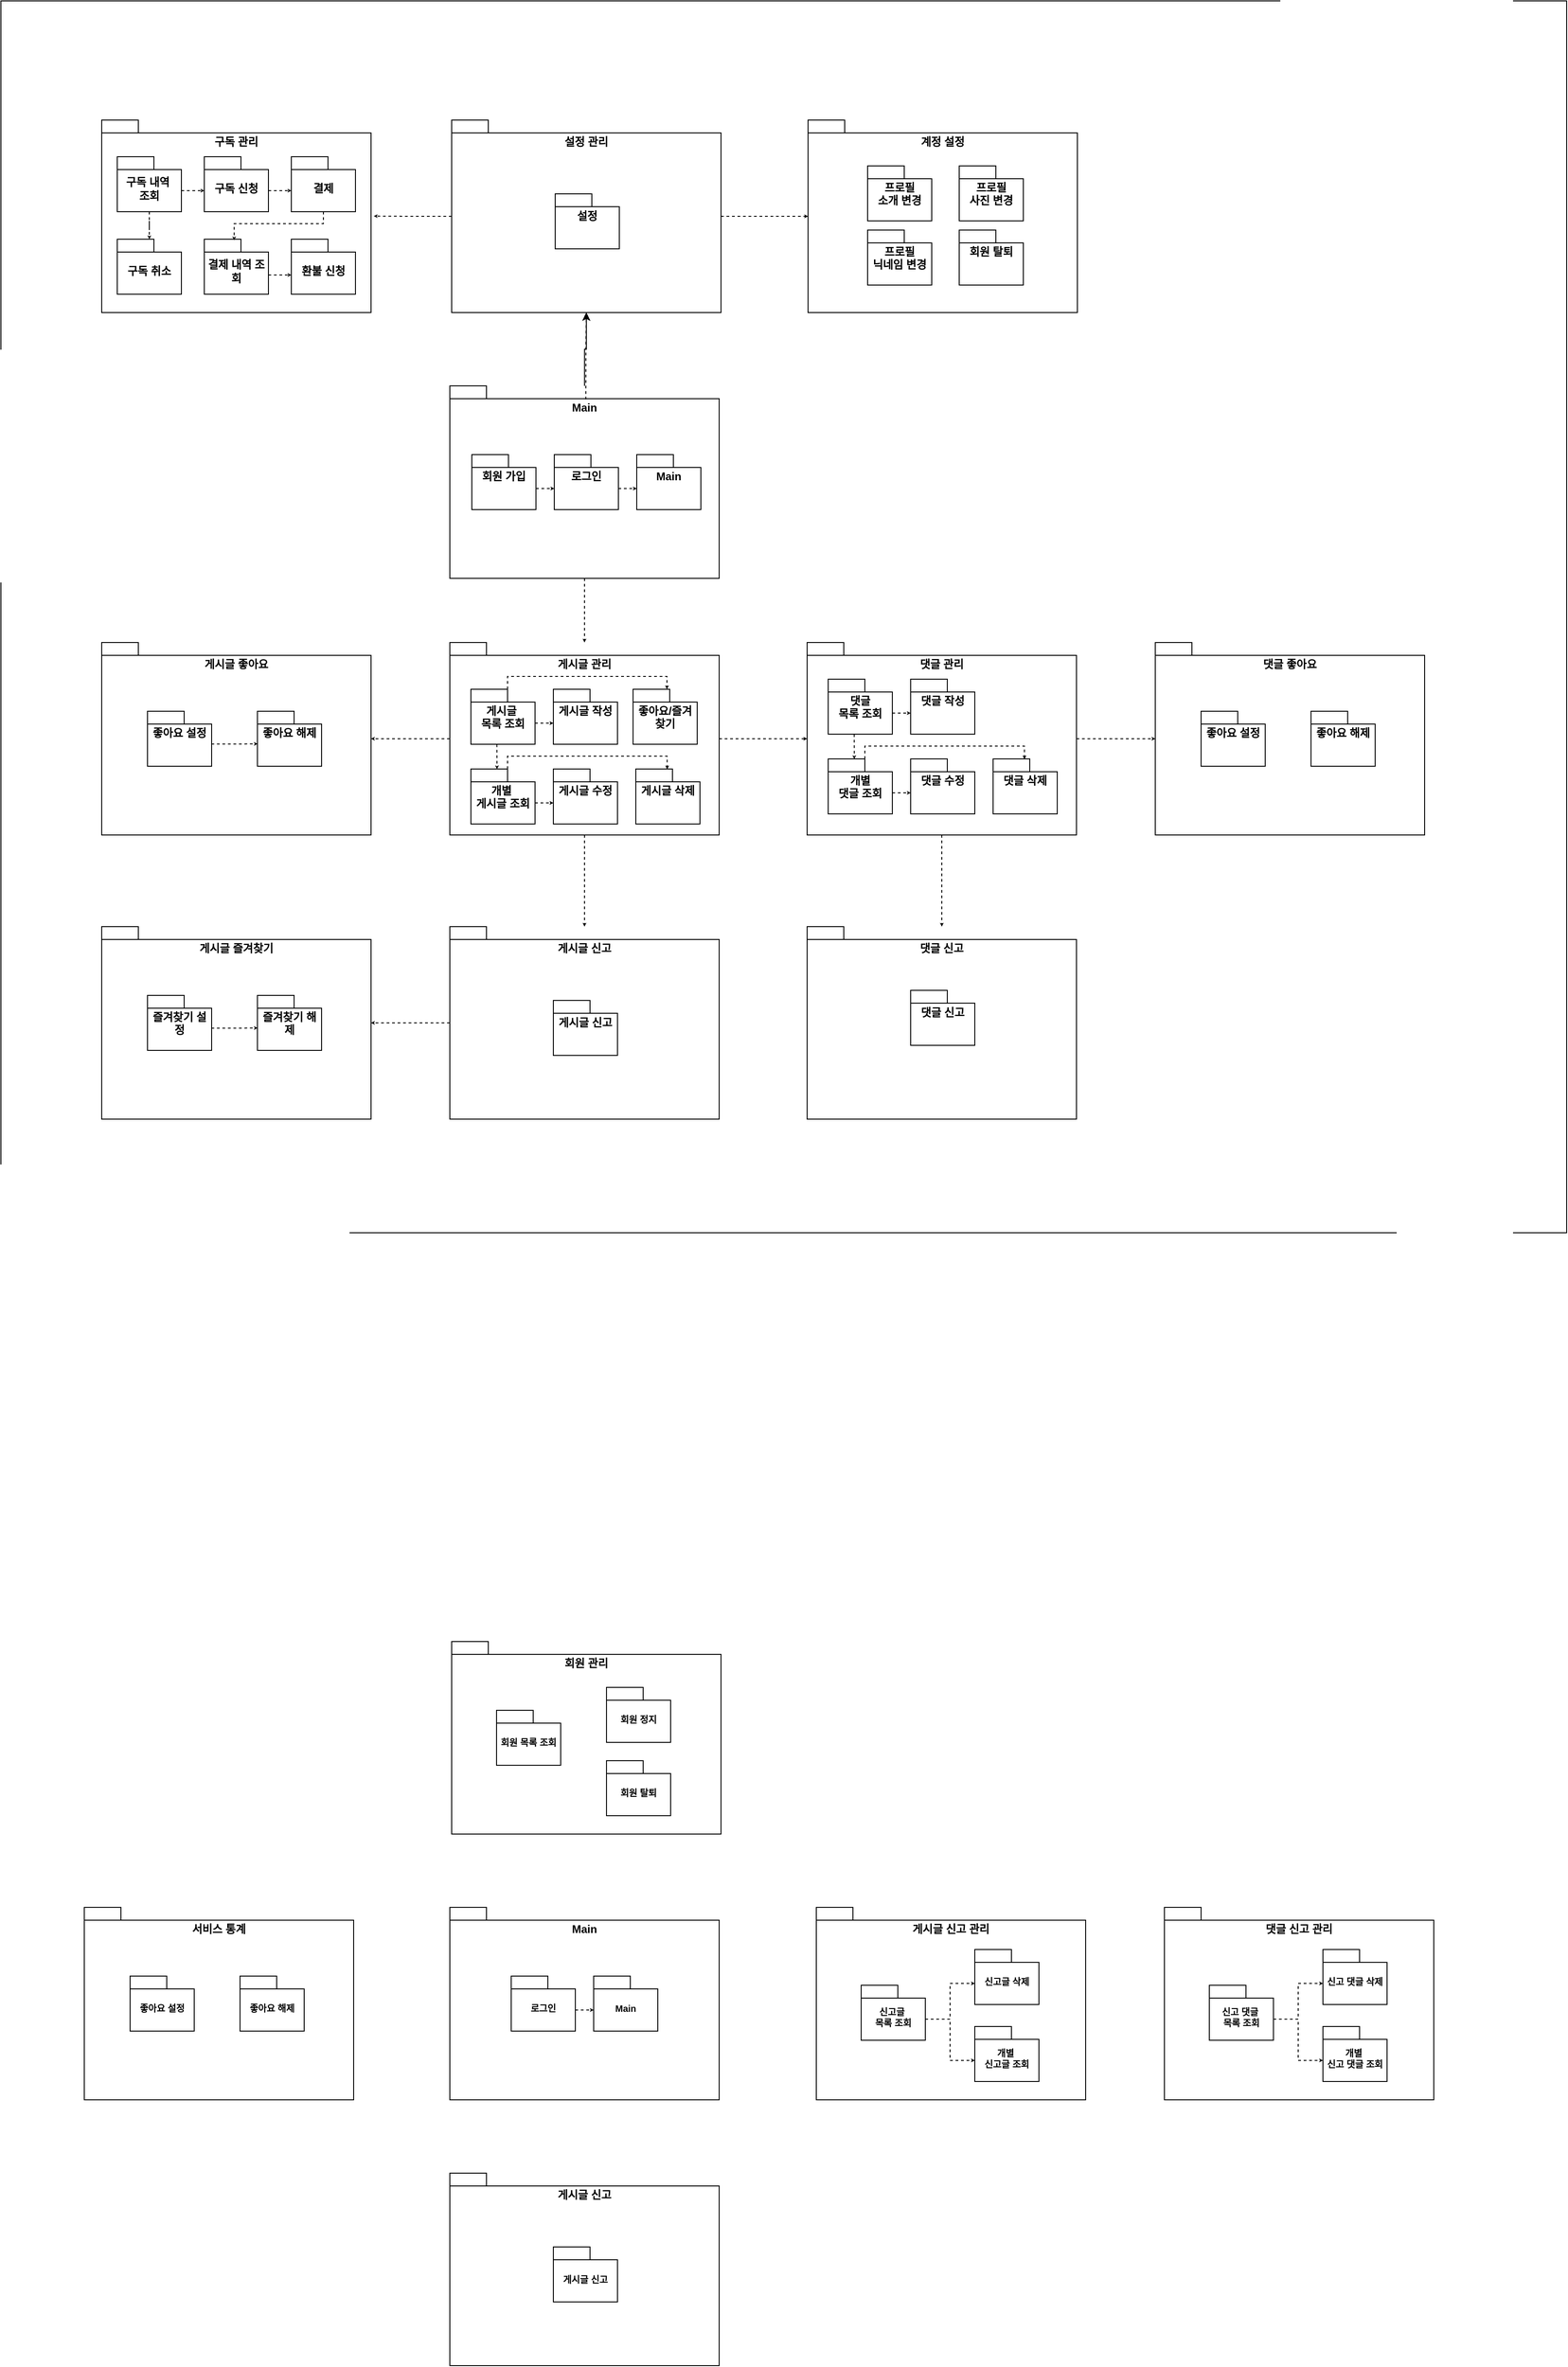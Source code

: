 <mxfile version="28.0.5">
  <diagram name="페이지-1" id="LSf1G-oPDong2yc2xEMc">
    <mxGraphModel dx="3505" dy="2820" grid="1" gridSize="10" guides="1" tooltips="1" connect="1" arrows="1" fold="1" page="1" pageScale="1" pageWidth="827" pageHeight="1169" math="0" shadow="0">
      <root>
        <mxCell id="0" />
        <mxCell id="1" parent="0" />
        <mxCell id="x-kcLSuFVJ4WcSOrK4Yc-52" value="" style="rounded=0;whiteSpace=wrap;html=1;fillColor=light-dark(#FFFFFF,#FFFFFF);" vertex="1" parent="1">
          <mxGeometry x="-400" y="-620" width="1709" height="1344" as="geometry" />
        </mxCell>
        <mxCell id="x-kcLSuFVJ4WcSOrK4Yc-59" style="edgeStyle=orthogonalEdgeStyle;shape=connector;rounded=0;orthogonalLoop=1;jettySize=auto;html=1;dashed=1;strokeColor=light-dark(#000000,#000000);align=center;verticalAlign=top;spacingTop=10;fontFamily=Helvetica;fontSize=12;fontColor=light-dark(#000000,#000000);fontStyle=1;labelBackgroundColor=default;startSize=1;endArrow=classic;endSize=1;fillColor=none;" edge="1" parent="1" source="U2t62KzwQnv9q3FTE6Ki-7" target="U2t62KzwQnv9q3FTE6Ki-53">
          <mxGeometry relative="1" as="geometry" />
        </mxCell>
        <mxCell id="x-kcLSuFVJ4WcSOrK4Yc-60" style="edgeStyle=orthogonalEdgeStyle;shape=connector;rounded=0;orthogonalLoop=1;jettySize=auto;html=1;dashed=1;strokeColor=light-dark(#000000,#000000);align=center;verticalAlign=top;spacingTop=10;fontFamily=Helvetica;fontSize=12;fontColor=light-dark(#000000,#000000);fontStyle=1;labelBackgroundColor=default;startSize=1;endArrow=classic;endSize=1;fillColor=none;" edge="1" parent="1" source="U2t62KzwQnv9q3FTE6Ki-7" target="U2t62KzwQnv9q3FTE6Ki-25">
          <mxGeometry relative="1" as="geometry" />
        </mxCell>
        <mxCell id="x-kcLSuFVJ4WcSOrK4Yc-63" style="edgeStyle=orthogonalEdgeStyle;shape=connector;rounded=0;orthogonalLoop=1;jettySize=auto;html=1;dashed=1;strokeColor=light-dark(#000000,#000000);align=center;verticalAlign=top;spacingTop=10;fontFamily=Helvetica;fontSize=12;fontColor=light-dark(#000000,#000000);fontStyle=1;labelBackgroundColor=default;startSize=1;endArrow=classic;endSize=1;fillColor=none;" edge="1" parent="1" source="U2t62KzwQnv9q3FTE6Ki-7" target="U2t62KzwQnv9q3FTE6Ki-49">
          <mxGeometry relative="1" as="geometry" />
        </mxCell>
        <mxCell id="U2t62KzwQnv9q3FTE6Ki-7" value="게시글 관리" style="shape=folder;fontStyle=1;spacingTop=10;tabWidth=40;tabHeight=14;tabPosition=left;html=1;whiteSpace=wrap;verticalAlign=top;strokeColor=light-dark(#000000,#000000);align=center;fontFamily=Helvetica;fontSize=12;fontColor=light-dark(#000000,#000000);fillColor=none;" parent="1" vertex="1">
          <mxGeometry x="90" y="80" width="294" height="210" as="geometry" />
        </mxCell>
        <mxCell id="U2t62KzwQnv9q3FTE6Ki-10" value="게시글&amp;nbsp;&lt;div&gt;목록 조회&lt;/div&gt;" style="shape=folder;fontStyle=1;spacingTop=10;tabWidth=40;tabHeight=14;tabPosition=left;html=1;whiteSpace=wrap;verticalAlign=top;fontSize=12;strokeColor=light-dark(#000000,#000000);align=center;fontFamily=Helvetica;fontColor=light-dark(#000000,#000000);fillColor=none;" parent="1" vertex="1">
          <mxGeometry x="113" y="131" width="70" height="60" as="geometry" />
        </mxCell>
        <mxCell id="U2t62KzwQnv9q3FTE6Ki-11" value="게시글 작성" style="shape=folder;fontStyle=1;spacingTop=10;tabWidth=40;tabHeight=14;tabPosition=left;html=1;whiteSpace=wrap;verticalAlign=top;fontSize=12;strokeColor=light-dark(#000000,#000000);align=center;fontFamily=Helvetica;fontColor=light-dark(#000000,#000000);fillColor=none;" parent="1" vertex="1">
          <mxGeometry x="203" y="131" width="70" height="60" as="geometry" />
        </mxCell>
        <mxCell id="U2t62KzwQnv9q3FTE6Ki-12" value="게시글 수정" style="shape=folder;fontStyle=1;spacingTop=10;tabWidth=40;tabHeight=14;tabPosition=left;html=1;whiteSpace=wrap;verticalAlign=top;fontSize=12;strokeColor=light-dark(#000000,#000000);align=center;fontFamily=Helvetica;fontColor=light-dark(#000000,#000000);fillColor=none;" parent="1" vertex="1">
          <mxGeometry x="203" y="218" width="70" height="60" as="geometry" />
        </mxCell>
        <mxCell id="U2t62KzwQnv9q3FTE6Ki-13" value="개별&amp;nbsp;&lt;div&gt;게시글&amp;nbsp;&lt;span style=&quot;background-color: transparent; color: light-dark(rgb(0, 0, 0), rgb(255, 255, 255));&quot;&gt;조회&lt;/span&gt;&lt;/div&gt;" style="shape=folder;fontStyle=1;spacingTop=10;tabWidth=40;tabHeight=14;tabPosition=left;html=1;whiteSpace=wrap;verticalAlign=top;fontSize=12;strokeColor=light-dark(#000000,#000000);align=center;fontFamily=Helvetica;fontColor=light-dark(#000000,#000000);fillColor=none;" parent="1" vertex="1">
          <mxGeometry x="113" y="218" width="70" height="60" as="geometry" />
        </mxCell>
        <mxCell id="U2t62KzwQnv9q3FTE6Ki-14" value="게시글 삭제" style="shape=folder;fontStyle=1;spacingTop=10;tabWidth=40;tabHeight=14;tabPosition=left;html=1;whiteSpace=wrap;verticalAlign=top;fontSize=12;strokeColor=light-dark(#000000,#000000);align=center;fontFamily=Helvetica;fontColor=light-dark(#000000,#000000);fillColor=none;" parent="1" vertex="1">
          <mxGeometry x="293" y="218" width="70" height="60" as="geometry" />
        </mxCell>
        <mxCell id="U2t62KzwQnv9q3FTE6Ki-16" style="edgeStyle=orthogonalEdgeStyle;rounded=0;orthogonalLoop=1;jettySize=auto;html=1;exitX=0;exitY=0;exitDx=70;exitDy=37;exitPerimeter=0;entryX=0;entryY=0;entryDx=0;entryDy=37;entryPerimeter=0;dashed=1;startSize=1;endSize=1;strokeColor=light-dark(#000000,#000000);align=center;verticalAlign=top;spacingTop=10;fontFamily=Helvetica;fontSize=12;fontColor=light-dark(#000000,#000000);fontStyle=1;fillColor=none;" parent="1" source="U2t62KzwQnv9q3FTE6Ki-10" target="U2t62KzwQnv9q3FTE6Ki-11" edge="1">
          <mxGeometry relative="1" as="geometry" />
        </mxCell>
        <mxCell id="U2t62KzwQnv9q3FTE6Ki-19" style="edgeStyle=orthogonalEdgeStyle;rounded=0;orthogonalLoop=1;jettySize=auto;html=1;exitX=0.405;exitY=1.003;exitDx=0;exitDy=0;exitPerimeter=0;entryX=0.407;entryY=0.003;entryDx=0;entryDy=0;entryPerimeter=0;dashed=1;startSize=1;endSize=1;strokeColor=light-dark(#000000,#000000);align=center;verticalAlign=top;spacingTop=10;fontFamily=Helvetica;fontSize=12;fontColor=light-dark(#000000,#000000);fontStyle=1;fillColor=none;" parent="1" source="U2t62KzwQnv9q3FTE6Ki-10" target="U2t62KzwQnv9q3FTE6Ki-13" edge="1">
          <mxGeometry relative="1" as="geometry">
            <mxPoint x="141.31" y="191.24" as="sourcePoint" />
            <mxPoint x="141.52" y="217.52" as="targetPoint" />
          </mxGeometry>
        </mxCell>
        <mxCell id="U2t62KzwQnv9q3FTE6Ki-21" style="edgeStyle=orthogonalEdgeStyle;rounded=0;orthogonalLoop=1;jettySize=auto;html=1;exitX=0;exitY=0;exitDx=70;exitDy=37;exitPerimeter=0;entryX=0;entryY=0;entryDx=0;entryDy=37;entryPerimeter=0;dashed=1;strokeColor=light-dark(#000000,#000000);align=center;verticalAlign=top;fontFamily=Helvetica;fontSize=12;fontColor=light-dark(#000000,#000000);labelBackgroundColor=default;startSize=1;endArrow=classic;endSize=1;spacingTop=10;fontStyle=1;fillColor=none;" parent="1" source="U2t62KzwQnv9q3FTE6Ki-13" target="U2t62KzwQnv9q3FTE6Ki-12" edge="1">
          <mxGeometry relative="1" as="geometry" />
        </mxCell>
        <mxCell id="U2t62KzwQnv9q3FTE6Ki-23" style="edgeStyle=orthogonalEdgeStyle;rounded=0;orthogonalLoop=1;jettySize=auto;html=1;exitX=0;exitY=0;exitDx=40;exitDy=0;exitPerimeter=0;entryX=0.489;entryY=0.006;entryDx=0;entryDy=0;entryPerimeter=0;dashed=1;strokeColor=light-dark(#000000,#000000);align=center;verticalAlign=top;fontFamily=Helvetica;fontSize=12;fontColor=light-dark(#000000,#000000);labelBackgroundColor=default;startSize=1;endArrow=classic;endSize=1;spacingTop=10;fontStyle=1;fillColor=none;" parent="1" source="U2t62KzwQnv9q3FTE6Ki-13" target="U2t62KzwQnv9q3FTE6Ki-14" edge="1">
          <mxGeometry relative="1" as="geometry">
            <mxPoint x="310" y="201" as="sourcePoint" />
            <mxPoint x="330" y="201" as="targetPoint" />
            <Array as="points">
              <mxPoint x="153" y="204" />
              <mxPoint x="327" y="204" />
            </Array>
          </mxGeometry>
        </mxCell>
        <mxCell id="x-kcLSuFVJ4WcSOrK4Yc-61" style="edgeStyle=orthogonalEdgeStyle;shape=connector;rounded=0;orthogonalLoop=1;jettySize=auto;html=1;dashed=1;strokeColor=light-dark(#000000,#000000);align=center;verticalAlign=top;spacingTop=10;fontFamily=Helvetica;fontSize=12;fontColor=light-dark(#000000,#000000);fontStyle=1;labelBackgroundColor=default;startSize=1;endArrow=classic;endSize=1;fillColor=none;" edge="1" parent="1" source="U2t62KzwQnv9q3FTE6Ki-25" target="U2t62KzwQnv9q3FTE6Ki-60">
          <mxGeometry relative="1" as="geometry" />
        </mxCell>
        <mxCell id="x-kcLSuFVJ4WcSOrK4Yc-62" style="edgeStyle=orthogonalEdgeStyle;shape=connector;rounded=0;orthogonalLoop=1;jettySize=auto;html=1;dashed=1;strokeColor=light-dark(#000000,#000000);align=center;verticalAlign=top;spacingTop=10;fontFamily=Helvetica;fontSize=12;fontColor=light-dark(#000000,#000000);fontStyle=1;labelBackgroundColor=default;startSize=1;endArrow=classic;endSize=1;fillColor=none;" edge="1" parent="1" source="U2t62KzwQnv9q3FTE6Ki-25" target="U2t62KzwQnv9q3FTE6Ki-51">
          <mxGeometry relative="1" as="geometry" />
        </mxCell>
        <mxCell id="U2t62KzwQnv9q3FTE6Ki-25" value="댓글 관리" style="shape=folder;fontStyle=1;spacingTop=10;tabWidth=40;tabHeight=14;tabPosition=left;html=1;whiteSpace=wrap;verticalAlign=top;strokeColor=light-dark(#000000,#000000);align=center;fontFamily=Helvetica;fontSize=12;fontColor=light-dark(#000000,#000000);fillColor=none;" parent="1" vertex="1">
          <mxGeometry x="480" y="80" width="294" height="210" as="geometry" />
        </mxCell>
        <mxCell id="U2t62KzwQnv9q3FTE6Ki-26" value="댓글&lt;br&gt;&lt;div&gt;목록 조회&lt;/div&gt;" style="shape=folder;fontStyle=1;spacingTop=10;tabWidth=40;tabHeight=14;tabPosition=left;html=1;whiteSpace=wrap;verticalAlign=top;fontSize=12;strokeColor=light-dark(#000000,#000000);align=center;fontFamily=Helvetica;fontColor=light-dark(#000000,#000000);fillColor=none;" parent="1" vertex="1">
          <mxGeometry x="503" y="120" width="70" height="60" as="geometry" />
        </mxCell>
        <mxCell id="U2t62KzwQnv9q3FTE6Ki-27" value="댓글 작성" style="shape=folder;fontStyle=1;spacingTop=10;tabWidth=40;tabHeight=14;tabPosition=left;html=1;whiteSpace=wrap;verticalAlign=top;fontSize=12;strokeColor=light-dark(#000000,#000000);align=center;fontFamily=Helvetica;fontColor=light-dark(#000000,#000000);fillColor=none;" parent="1" vertex="1">
          <mxGeometry x="593" y="120" width="70" height="60" as="geometry" />
        </mxCell>
        <mxCell id="U2t62KzwQnv9q3FTE6Ki-28" value="댓글 수정" style="shape=folder;fontStyle=1;spacingTop=10;tabWidth=40;tabHeight=14;tabPosition=left;html=1;whiteSpace=wrap;verticalAlign=top;fontSize=12;strokeColor=light-dark(#000000,#000000);align=center;fontFamily=Helvetica;fontColor=light-dark(#000000,#000000);fillColor=none;" parent="1" vertex="1">
          <mxGeometry x="593" y="207" width="70" height="60" as="geometry" />
        </mxCell>
        <mxCell id="U2t62KzwQnv9q3FTE6Ki-29" value="개별&lt;br&gt;&lt;div&gt;댓글&amp;nbsp;&lt;span style=&quot;background-color: transparent; color: light-dark(rgb(0, 0, 0), rgb(255, 255, 255));&quot;&gt;조회&lt;/span&gt;&lt;/div&gt;" style="shape=folder;fontStyle=1;spacingTop=10;tabWidth=40;tabHeight=14;tabPosition=left;html=1;whiteSpace=wrap;verticalAlign=top;fontSize=12;strokeColor=light-dark(#000000,#000000);align=center;fontFamily=Helvetica;fontColor=light-dark(#000000,#000000);fillColor=none;" parent="1" vertex="1">
          <mxGeometry x="503" y="207" width="70" height="60" as="geometry" />
        </mxCell>
        <mxCell id="U2t62KzwQnv9q3FTE6Ki-30" value="댓글 삭제" style="shape=folder;fontStyle=1;spacingTop=10;tabWidth=40;tabHeight=14;tabPosition=left;html=1;whiteSpace=wrap;verticalAlign=top;fontSize=12;strokeColor=light-dark(#000000,#000000);align=center;fontFamily=Helvetica;fontColor=light-dark(#000000,#000000);fillColor=none;" parent="1" vertex="1">
          <mxGeometry x="683" y="207" width="70" height="60" as="geometry" />
        </mxCell>
        <mxCell id="U2t62KzwQnv9q3FTE6Ki-31" style="edgeStyle=orthogonalEdgeStyle;rounded=0;orthogonalLoop=1;jettySize=auto;html=1;exitX=0;exitY=0;exitDx=70;exitDy=37;exitPerimeter=0;entryX=0;entryY=0;entryDx=0;entryDy=37;entryPerimeter=0;dashed=1;startSize=1;endSize=1;strokeColor=light-dark(#000000,#000000);align=center;verticalAlign=top;spacingTop=10;fontFamily=Helvetica;fontSize=12;fontColor=light-dark(#000000,#000000);fontStyle=1;fillColor=none;" parent="1" source="U2t62KzwQnv9q3FTE6Ki-26" target="U2t62KzwQnv9q3FTE6Ki-27" edge="1">
          <mxGeometry relative="1" as="geometry" />
        </mxCell>
        <mxCell id="U2t62KzwQnv9q3FTE6Ki-32" style="edgeStyle=orthogonalEdgeStyle;rounded=0;orthogonalLoop=1;jettySize=auto;html=1;exitX=0.405;exitY=1.003;exitDx=0;exitDy=0;exitPerimeter=0;entryX=0.407;entryY=0.003;entryDx=0;entryDy=0;entryPerimeter=0;dashed=1;startSize=1;endSize=1;strokeColor=light-dark(#000000,#000000);align=center;verticalAlign=top;spacingTop=10;fontFamily=Helvetica;fontSize=12;fontColor=light-dark(#000000,#000000);fontStyle=1;fillColor=none;" parent="1" source="U2t62KzwQnv9q3FTE6Ki-26" target="U2t62KzwQnv9q3FTE6Ki-29" edge="1">
          <mxGeometry relative="1" as="geometry">
            <mxPoint x="531.31" y="180.24" as="sourcePoint" />
            <mxPoint x="531.52" y="206.52" as="targetPoint" />
          </mxGeometry>
        </mxCell>
        <mxCell id="U2t62KzwQnv9q3FTE6Ki-33" style="edgeStyle=orthogonalEdgeStyle;rounded=0;orthogonalLoop=1;jettySize=auto;html=1;exitX=0;exitY=0;exitDx=70;exitDy=37;exitPerimeter=0;entryX=0;entryY=0;entryDx=0;entryDy=37;entryPerimeter=0;dashed=1;strokeColor=light-dark(#000000,#000000);align=center;verticalAlign=top;fontFamily=Helvetica;fontSize=12;fontColor=light-dark(#000000,#000000);labelBackgroundColor=default;startSize=1;endArrow=classic;endSize=1;spacingTop=10;fontStyle=1;fillColor=none;" parent="1" source="U2t62KzwQnv9q3FTE6Ki-29" target="U2t62KzwQnv9q3FTE6Ki-28" edge="1">
          <mxGeometry relative="1" as="geometry" />
        </mxCell>
        <mxCell id="U2t62KzwQnv9q3FTE6Ki-34" style="edgeStyle=orthogonalEdgeStyle;rounded=0;orthogonalLoop=1;jettySize=auto;html=1;exitX=0;exitY=0;exitDx=40;exitDy=0;exitPerimeter=0;entryX=0.489;entryY=0.006;entryDx=0;entryDy=0;entryPerimeter=0;dashed=1;strokeColor=light-dark(#000000,#000000);align=center;verticalAlign=top;fontFamily=Helvetica;fontSize=12;fontColor=light-dark(#000000,#000000);labelBackgroundColor=default;startSize=1;endArrow=classic;endSize=1;spacingTop=10;fontStyle=1;fillColor=none;" parent="1" source="U2t62KzwQnv9q3FTE6Ki-29" target="U2t62KzwQnv9q3FTE6Ki-30" edge="1">
          <mxGeometry relative="1" as="geometry">
            <mxPoint x="700" y="190" as="sourcePoint" />
            <mxPoint x="720" y="190" as="targetPoint" />
            <Array as="points">
              <mxPoint x="543" y="193" />
              <mxPoint x="717" y="193" />
            </Array>
          </mxGeometry>
        </mxCell>
        <mxCell id="x-kcLSuFVJ4WcSOrK4Yc-56" style="edgeStyle=orthogonalEdgeStyle;shape=connector;rounded=0;orthogonalLoop=1;jettySize=auto;html=1;dashed=1;strokeColor=light-dark(#000000,#000000);align=center;verticalAlign=top;spacingTop=10;fontFamily=Helvetica;fontSize=12;fontColor=light-dark(#000000,#000000);fontStyle=1;labelBackgroundColor=default;startSize=1;endArrow=classic;endSize=1;fillColor=none;" edge="1" parent="1" source="U2t62KzwQnv9q3FTE6Ki-35" target="U2t62KzwQnv9q3FTE6Ki-7">
          <mxGeometry relative="1" as="geometry" />
        </mxCell>
        <mxCell id="U2t62KzwQnv9q3FTE6Ki-35" value="Main" style="shape=folder;fontStyle=1;spacingTop=10;tabWidth=40;tabHeight=14;tabPosition=left;html=1;whiteSpace=wrap;verticalAlign=top;strokeColor=light-dark(#000000,#000000);align=center;fontFamily=Helvetica;fontSize=12;fontColor=light-dark(#000000,#000000);fillColor=none;" parent="1" vertex="1">
          <mxGeometry x="90" y="-200" width="294" height="210" as="geometry" />
        </mxCell>
        <mxCell id="U2t62KzwQnv9q3FTE6Ki-36" value="로그인" style="shape=folder;fontStyle=1;spacingTop=10;tabWidth=40;tabHeight=14;tabPosition=left;html=1;whiteSpace=wrap;verticalAlign=top;fontSize=12;strokeColor=light-dark(#000000,#000000);align=center;fontFamily=Helvetica;fontColor=light-dark(#000000,#000000);fillColor=none;" parent="1" vertex="1">
          <mxGeometry x="204" y="-125" width="70" height="60" as="geometry" />
        </mxCell>
        <mxCell id="U2t62KzwQnv9q3FTE6Ki-37" value="Main" style="shape=folder;fontStyle=1;spacingTop=10;tabWidth=40;tabHeight=14;tabPosition=left;html=1;whiteSpace=wrap;verticalAlign=top;fontSize=12;strokeColor=light-dark(#000000,#000000);align=center;fontFamily=Helvetica;fontColor=light-dark(#000000,#000000);fillColor=none;" parent="1" vertex="1">
          <mxGeometry x="294" y="-125" width="70" height="60" as="geometry" />
        </mxCell>
        <mxCell id="U2t62KzwQnv9q3FTE6Ki-41" style="edgeStyle=orthogonalEdgeStyle;rounded=0;orthogonalLoop=1;jettySize=auto;html=1;exitX=0;exitY=0;exitDx=70;exitDy=37;exitPerimeter=0;entryX=0;entryY=0;entryDx=0;entryDy=37;entryPerimeter=0;dashed=1;startSize=1;endSize=1;strokeColor=light-dark(#000000,#000000);align=center;verticalAlign=top;spacingTop=10;fontFamily=Helvetica;fontSize=12;fontColor=light-dark(#000000,#000000);fontStyle=1;fillColor=none;" parent="1" source="U2t62KzwQnv9q3FTE6Ki-36" target="U2t62KzwQnv9q3FTE6Ki-37" edge="1">
          <mxGeometry relative="1" as="geometry" />
        </mxCell>
        <mxCell id="U2t62KzwQnv9q3FTE6Ki-45" style="edgeStyle=orthogonalEdgeStyle;rounded=0;orthogonalLoop=1;jettySize=auto;html=1;exitX=0;exitY=0;exitDx=70;exitDy=37;exitPerimeter=0;entryX=0;entryY=0;entryDx=0;entryDy=37;entryPerimeter=0;dashed=1;startSize=1;endSize=1;strokeColor=light-dark(#000000,#000000);align=center;verticalAlign=top;spacingTop=10;fontFamily=Helvetica;fontSize=12;fontColor=light-dark(#000000,#000000);fontStyle=1;fillColor=none;" parent="1" source="U2t62KzwQnv9q3FTE6Ki-46" edge="1">
          <mxGeometry relative="1" as="geometry">
            <mxPoint x="204" y="-88" as="targetPoint" />
          </mxGeometry>
        </mxCell>
        <mxCell id="U2t62KzwQnv9q3FTE6Ki-46" value="회원 가입" style="shape=folder;fontStyle=1;spacingTop=10;tabWidth=40;tabHeight=14;tabPosition=left;html=1;whiteSpace=wrap;verticalAlign=top;fontSize=12;strokeColor=light-dark(#000000,#000000);align=center;fontFamily=Helvetica;fontColor=light-dark(#000000,#000000);fillColor=none;" parent="1" vertex="1">
          <mxGeometry x="114" y="-125" width="70" height="60" as="geometry" />
        </mxCell>
        <mxCell id="U2t62KzwQnv9q3FTE6Ki-47" value="좋아요/즐겨찾기" style="shape=folder;fontStyle=1;spacingTop=10;tabWidth=40;tabHeight=14;tabPosition=left;html=1;whiteSpace=wrap;verticalAlign=top;fontSize=12;strokeColor=light-dark(#000000,#000000);align=center;fontFamily=Helvetica;fontColor=light-dark(#000000,#000000);fillColor=none;" parent="1" vertex="1">
          <mxGeometry x="290" y="131" width="70" height="60" as="geometry" />
        </mxCell>
        <mxCell id="U2t62KzwQnv9q3FTE6Ki-48" style="edgeStyle=orthogonalEdgeStyle;rounded=0;orthogonalLoop=1;jettySize=auto;html=1;exitX=0;exitY=0;exitDx=40;exitDy=0;exitPerimeter=0;entryX=0.489;entryY=0.006;entryDx=0;entryDy=0;entryPerimeter=0;dashed=1;strokeColor=light-dark(#000000,#000000);align=center;verticalAlign=top;fontFamily=Helvetica;fontSize=12;fontColor=light-dark(#000000,#000000);labelBackgroundColor=default;startSize=1;endArrow=classic;endSize=1;spacingTop=10;fontStyle=1;fillColor=none;" parent="1" edge="1">
          <mxGeometry relative="1" as="geometry">
            <mxPoint x="153" y="131" as="sourcePoint" />
            <mxPoint x="327" y="131" as="targetPoint" />
            <Array as="points">
              <mxPoint x="153" y="117" />
              <mxPoint x="327" y="117" />
            </Array>
          </mxGeometry>
        </mxCell>
        <mxCell id="x-kcLSuFVJ4WcSOrK4Yc-64" style="edgeStyle=orthogonalEdgeStyle;shape=connector;rounded=0;orthogonalLoop=1;jettySize=auto;html=1;dashed=1;strokeColor=light-dark(#000000,#000000);align=center;verticalAlign=top;spacingTop=10;fontFamily=Helvetica;fontSize=12;fontColor=light-dark(#000000,#000000);fontStyle=1;labelBackgroundColor=default;startSize=1;endArrow=classic;endSize=1;fillColor=none;" edge="1" parent="1" source="U2t62KzwQnv9q3FTE6Ki-49" target="U2t62KzwQnv9q3FTE6Ki-65">
          <mxGeometry relative="1" as="geometry" />
        </mxCell>
        <mxCell id="U2t62KzwQnv9q3FTE6Ki-49" value="게시글 신고" style="shape=folder;fontStyle=1;spacingTop=10;tabWidth=40;tabHeight=14;tabPosition=left;html=1;whiteSpace=wrap;verticalAlign=top;strokeColor=light-dark(#000000,#000000);align=center;fontFamily=Helvetica;fontSize=12;fontColor=light-dark(#000000,#000000);fillColor=none;" parent="1" vertex="1">
          <mxGeometry x="90" y="390" width="294" height="210" as="geometry" />
        </mxCell>
        <mxCell id="U2t62KzwQnv9q3FTE6Ki-50" value="게시글 신고" style="shape=folder;fontStyle=1;spacingTop=10;tabWidth=40;tabHeight=14;tabPosition=left;html=1;whiteSpace=wrap;verticalAlign=top;fontSize=12;strokeColor=light-dark(#000000,#000000);align=center;fontFamily=Helvetica;fontColor=light-dark(#000000,#000000);fillColor=none;" parent="1" vertex="1">
          <mxGeometry x="203" y="470.5" width="70" height="60" as="geometry" />
        </mxCell>
        <mxCell id="U2t62KzwQnv9q3FTE6Ki-51" value="댓글 신고" style="shape=folder;fontStyle=1;spacingTop=10;tabWidth=40;tabHeight=14;tabPosition=left;html=1;whiteSpace=wrap;verticalAlign=top;strokeColor=light-dark(#000000,#000000);align=center;fontFamily=Helvetica;fontSize=12;fontColor=light-dark(#000000,#000000);fillColor=none;" parent="1" vertex="1">
          <mxGeometry x="480" y="390" width="294" height="210" as="geometry" />
        </mxCell>
        <mxCell id="U2t62KzwQnv9q3FTE6Ki-52" value="댓글 신고" style="shape=folder;fontStyle=1;spacingTop=10;tabWidth=40;tabHeight=14;tabPosition=left;html=1;whiteSpace=wrap;verticalAlign=top;fontSize=12;strokeColor=light-dark(#000000,#000000);align=center;fontFamily=Helvetica;fontColor=light-dark(#000000,#000000);fillColor=none;" parent="1" vertex="1">
          <mxGeometry x="593" y="459.5" width="70" height="60" as="geometry" />
        </mxCell>
        <mxCell id="U2t62KzwQnv9q3FTE6Ki-53" value="게시글 좋아요" style="shape=folder;fontStyle=1;spacingTop=10;tabWidth=40;tabHeight=14;tabPosition=left;html=1;whiteSpace=wrap;verticalAlign=top;strokeColor=light-dark(#000000,#000000);align=center;fontFamily=Helvetica;fontSize=12;fontColor=light-dark(#000000,#000000);fillColor=none;" parent="1" vertex="1">
          <mxGeometry x="-290" y="80" width="294" height="210" as="geometry" />
        </mxCell>
        <mxCell id="U2t62KzwQnv9q3FTE6Ki-54" value="좋아요 설정" style="shape=folder;fontStyle=1;spacingTop=10;tabWidth=40;tabHeight=14;tabPosition=left;html=1;whiteSpace=wrap;verticalAlign=top;fontSize=12;strokeColor=light-dark(#000000,#000000);align=center;fontFamily=Helvetica;fontColor=light-dark(#000000,#000000);fillColor=none;" parent="1" vertex="1">
          <mxGeometry x="-240" y="155" width="70" height="60" as="geometry" />
        </mxCell>
        <mxCell id="U2t62KzwQnv9q3FTE6Ki-57" value="좋아요 해제" style="shape=folder;fontStyle=1;spacingTop=10;tabWidth=40;tabHeight=14;tabPosition=left;html=1;whiteSpace=wrap;verticalAlign=top;fontSize=12;strokeColor=light-dark(#000000,#000000);align=center;fontFamily=Helvetica;fontColor=light-dark(#000000,#000000);fillColor=none;" parent="1" vertex="1">
          <mxGeometry x="-120" y="155" width="70" height="60" as="geometry" />
        </mxCell>
        <mxCell id="U2t62KzwQnv9q3FTE6Ki-58" value="좋아요 해제" style="shape=folder;fontStyle=1;spacingTop=10;tabWidth=40;tabHeight=14;tabPosition=left;html=1;whiteSpace=wrap;verticalAlign=top;fontSize=12;strokeColor=light-dark(#000000,#000000);align=center;fontFamily=Helvetica;fontColor=light-dark(#000000,#000000);fillColor=none;" parent="1" vertex="1">
          <mxGeometry x="1030" y="155" width="70" height="60" as="geometry" />
        </mxCell>
        <mxCell id="U2t62KzwQnv9q3FTE6Ki-59" value="좋아요 설정" style="shape=folder;fontStyle=1;spacingTop=10;tabWidth=40;tabHeight=14;tabPosition=left;html=1;whiteSpace=wrap;verticalAlign=top;fontSize=12;strokeColor=light-dark(#000000,#000000);align=center;fontFamily=Helvetica;fontColor=light-dark(#000000,#000000);fillColor=none;" parent="1" vertex="1">
          <mxGeometry x="910" y="155" width="70" height="60" as="geometry" />
        </mxCell>
        <mxCell id="U2t62KzwQnv9q3FTE6Ki-60" value="댓글 좋아요" style="shape=folder;fontStyle=1;spacingTop=10;tabWidth=40;tabHeight=14;tabPosition=left;html=1;whiteSpace=wrap;verticalAlign=top;strokeColor=light-dark(#000000,#000000);align=center;fontFamily=Helvetica;fontSize=12;fontColor=light-dark(#000000,#000000);fillColor=none;" parent="1" vertex="1">
          <mxGeometry x="860" y="80" width="294" height="210" as="geometry" />
        </mxCell>
        <mxCell id="U2t62KzwQnv9q3FTE6Ki-63" style="edgeStyle=orthogonalEdgeStyle;rounded=0;orthogonalLoop=1;jettySize=auto;html=1;exitX=0.997;exitY=0.596;exitDx=0;exitDy=0;exitPerimeter=0;entryX=0.004;entryY=0.593;entryDx=0;entryDy=0;entryPerimeter=0;dashed=1;startSize=1;endSize=1;strokeColor=light-dark(#000000,#000000);align=center;verticalAlign=top;spacingTop=10;fontFamily=Helvetica;fontSize=12;fontColor=light-dark(#000000,#000000);fontStyle=1;fillColor=none;" parent="1" source="U2t62KzwQnv9q3FTE6Ki-54" target="U2t62KzwQnv9q3FTE6Ki-57" edge="1">
          <mxGeometry relative="1" as="geometry">
            <mxPoint x="-170" y="191" as="sourcePoint" />
            <mxPoint x="-150" y="191" as="targetPoint" />
          </mxGeometry>
        </mxCell>
        <mxCell id="U2t62KzwQnv9q3FTE6Ki-65" value="게시글 즐겨찾기" style="shape=folder;fontStyle=1;spacingTop=10;tabWidth=40;tabHeight=14;tabPosition=left;html=1;whiteSpace=wrap;verticalAlign=top;strokeColor=light-dark(#000000,#000000);align=center;fontFamily=Helvetica;fontSize=12;fontColor=light-dark(#000000,#000000);fillColor=none;" parent="1" vertex="1">
          <mxGeometry x="-290" y="390" width="294" height="210" as="geometry" />
        </mxCell>
        <mxCell id="U2t62KzwQnv9q3FTE6Ki-66" value="즐겨찾기 설정" style="shape=folder;fontStyle=1;spacingTop=10;tabWidth=40;tabHeight=14;tabPosition=left;html=1;whiteSpace=wrap;verticalAlign=top;fontSize=12;strokeColor=light-dark(#000000,#000000);align=center;fontFamily=Helvetica;fontColor=light-dark(#000000,#000000);fillColor=none;" parent="1" vertex="1">
          <mxGeometry x="-240" y="465" width="70" height="60" as="geometry" />
        </mxCell>
        <mxCell id="U2t62KzwQnv9q3FTE6Ki-67" value="즐겨찾기 해제" style="shape=folder;fontStyle=1;spacingTop=10;tabWidth=40;tabHeight=14;tabPosition=left;html=1;whiteSpace=wrap;verticalAlign=top;fontSize=12;strokeColor=light-dark(#000000,#000000);align=center;fontFamily=Helvetica;fontColor=light-dark(#000000,#000000);fillColor=none;" parent="1" vertex="1">
          <mxGeometry x="-120" y="465" width="70" height="60" as="geometry" />
        </mxCell>
        <mxCell id="U2t62KzwQnv9q3FTE6Ki-68" style="edgeStyle=orthogonalEdgeStyle;rounded=0;orthogonalLoop=1;jettySize=auto;html=1;exitX=0.997;exitY=0.596;exitDx=0;exitDy=0;exitPerimeter=0;entryX=0.004;entryY=0.593;entryDx=0;entryDy=0;entryPerimeter=0;dashed=1;startSize=1;endSize=1;strokeColor=light-dark(#000000,#000000);align=center;verticalAlign=top;spacingTop=10;fontFamily=Helvetica;fontSize=12;fontColor=light-dark(#000000,#000000);fontStyle=1;fillColor=none;" parent="1" source="U2t62KzwQnv9q3FTE6Ki-66" target="U2t62KzwQnv9q3FTE6Ki-67" edge="1">
          <mxGeometry relative="1" as="geometry">
            <mxPoint x="-170" y="501" as="sourcePoint" />
            <mxPoint x="-150" y="501" as="targetPoint" />
          </mxGeometry>
        </mxCell>
        <mxCell id="x-kcLSuFVJ4WcSOrK4Yc-58" style="edgeStyle=orthogonalEdgeStyle;shape=connector;rounded=0;orthogonalLoop=1;jettySize=auto;html=1;dashed=1;strokeColor=light-dark(#000000,#000000);align=center;verticalAlign=top;spacingTop=10;fontFamily=Helvetica;fontSize=12;fontColor=light-dark(#000000,#000000);fontStyle=1;labelBackgroundColor=default;startSize=1;endArrow=classic;endSize=1;fillColor=none;" edge="1" parent="1" source="U2t62KzwQnv9q3FTE6Ki-69" target="U2t62KzwQnv9q3FTE6Ki-73">
          <mxGeometry relative="1" as="geometry" />
        </mxCell>
        <mxCell id="U2t62KzwQnv9q3FTE6Ki-69" value="설정 관리" style="shape=folder;fontStyle=1;spacingTop=10;tabWidth=40;tabHeight=14;tabPosition=left;html=1;whiteSpace=wrap;verticalAlign=top;strokeColor=light-dark(#000000,#000000);fontColor=light-dark(#000000,#000000);fillColor=none;align=center;fontFamily=Helvetica;fontSize=12;" parent="1" vertex="1">
          <mxGeometry x="92" y="-490" width="294" height="210" as="geometry" />
        </mxCell>
        <mxCell id="U2t62KzwQnv9q3FTE6Ki-70" value="설정" style="shape=folder;fontStyle=1;spacingTop=10;tabWidth=40;tabHeight=14;tabPosition=left;html=1;whiteSpace=wrap;verticalAlign=top;fontSize=12;strokeColor=light-dark(#000000,#000000);align=center;fontFamily=Helvetica;fontColor=light-dark(#000000,#000000);fillColor=none;" parent="1" vertex="1">
          <mxGeometry x="205" y="-409.5" width="70" height="60" as="geometry" />
        </mxCell>
        <mxCell id="U2t62KzwQnv9q3FTE6Ki-71" value="구독 관리" style="shape=folder;fontStyle=1;spacingTop=10;tabWidth=40;tabHeight=14;tabPosition=left;html=1;whiteSpace=wrap;verticalAlign=top;strokeColor=light-dark(#000000,#000000);align=center;fontFamily=Helvetica;fontSize=12;fontColor=light-dark(#000000,#000000);fillColor=none;" parent="1" vertex="1">
          <mxGeometry x="-290" y="-490" width="294" height="210" as="geometry" />
        </mxCell>
        <mxCell id="U2t62KzwQnv9q3FTE6Ki-82" style="edgeStyle=orthogonalEdgeStyle;rounded=0;orthogonalLoop=1;jettySize=auto;html=1;exitX=0.5;exitY=1;exitDx=0;exitDy=0;exitPerimeter=0;dashed=1;strokeColor=light-dark(#000000,#000000);align=center;verticalAlign=top;fontFamily=Helvetica;fontSize=12;fontColor=light-dark(#000000,#000000);labelBackgroundColor=default;startSize=1;endArrow=classic;endSize=1;spacingTop=10;fontStyle=1;fillColor=none;" parent="1" source="U2t62KzwQnv9q3FTE6Ki-72" target="U2t62KzwQnv9q3FTE6Ki-77" edge="1">
          <mxGeometry relative="1" as="geometry" />
        </mxCell>
        <mxCell id="U2t62KzwQnv9q3FTE6Ki-72" value="구독 내역&amp;nbsp;&lt;div&gt;조회&lt;/div&gt;" style="shape=folder;fontStyle=1;spacingTop=10;tabWidth=40;tabHeight=14;tabPosition=left;html=1;whiteSpace=wrap;verticalAlign=middle;fontSize=12;strokeColor=light-dark(#000000,#000000);align=center;fontFamily=Helvetica;fontColor=light-dark(#000000,#000000);fillColor=none;" parent="1" vertex="1">
          <mxGeometry x="-273" y="-450" width="70" height="60" as="geometry" />
        </mxCell>
        <mxCell id="U2t62KzwQnv9q3FTE6Ki-73" value="계정 설정" style="shape=folder;fontStyle=1;spacingTop=10;tabWidth=40;tabHeight=14;tabPosition=left;html=1;whiteSpace=wrap;verticalAlign=top;strokeColor=light-dark(#000000,#000000);align=center;fontFamily=Helvetica;fontSize=12;fontColor=light-dark(#000000,#000000);fillColor=none;" parent="1" vertex="1">
          <mxGeometry x="481" y="-490" width="294" height="210" as="geometry" />
        </mxCell>
        <mxCell id="U2t62KzwQnv9q3FTE6Ki-74" value="프로필&lt;br&gt;소개 변경" style="shape=folder;fontStyle=1;spacingTop=10;tabWidth=40;tabHeight=14;tabPosition=left;html=1;whiteSpace=wrap;verticalAlign=top;fontSize=12;strokeColor=light-dark(#000000,#000000);align=center;fontFamily=Helvetica;fontColor=light-dark(#000000,#000000);fillColor=none;" parent="1" vertex="1">
          <mxGeometry x="546" y="-440" width="70" height="60" as="geometry" />
        </mxCell>
        <mxCell id="U2t62KzwQnv9q3FTE6Ki-75" value="구독 신청" style="shape=folder;fontStyle=1;spacingTop=10;tabWidth=40;tabHeight=14;tabPosition=left;html=1;whiteSpace=wrap;verticalAlign=middle;fontSize=12;strokeColor=light-dark(#000000,#000000);align=center;fontFamily=Helvetica;fontColor=light-dark(#000000,#000000);fillColor=none;" parent="1" vertex="1">
          <mxGeometry x="-178" y="-450" width="70" height="60" as="geometry" />
        </mxCell>
        <mxCell id="U2t62KzwQnv9q3FTE6Ki-76" value="결제" style="shape=folder;fontStyle=1;spacingTop=10;tabWidth=40;tabHeight=14;tabPosition=left;html=1;whiteSpace=wrap;verticalAlign=middle;fontSize=12;strokeColor=light-dark(#000000,#000000);align=center;fontFamily=Helvetica;fontColor=light-dark(#000000,#000000);fillColor=none;" parent="1" vertex="1">
          <mxGeometry x="-83" y="-450" width="70" height="60" as="geometry" />
        </mxCell>
        <mxCell id="U2t62KzwQnv9q3FTE6Ki-77" value="구독 취소" style="shape=folder;fontStyle=1;spacingTop=10;tabWidth=40;tabHeight=14;tabPosition=left;html=1;whiteSpace=wrap;verticalAlign=middle;fontSize=12;strokeColor=light-dark(#000000,#000000);align=center;fontFamily=Helvetica;fontColor=light-dark(#000000,#000000);fillColor=none;" parent="1" vertex="1">
          <mxGeometry x="-273" y="-360" width="70" height="60" as="geometry" />
        </mxCell>
        <mxCell id="U2t62KzwQnv9q3FTE6Ki-84" style="edgeStyle=orthogonalEdgeStyle;rounded=0;orthogonalLoop=1;jettySize=auto;html=1;dashed=1;strokeColor=light-dark(#000000,#000000);align=center;verticalAlign=top;fontFamily=Helvetica;fontSize=12;fontColor=light-dark(#000000,#000000);labelBackgroundColor=default;startSize=1;endArrow=classic;endSize=1;spacingTop=10;fontStyle=1;fillColor=none;" parent="1" edge="1">
          <mxGeometry relative="1" as="geometry">
            <mxPoint x="-108" y="-321" as="sourcePoint" />
            <mxPoint x="-83" y="-321" as="targetPoint" />
          </mxGeometry>
        </mxCell>
        <mxCell id="U2t62KzwQnv9q3FTE6Ki-78" value="결제 내역 조회" style="shape=folder;fontStyle=1;spacingTop=10;tabWidth=40;tabHeight=14;tabPosition=left;html=1;whiteSpace=wrap;verticalAlign=middle;fontSize=12;strokeColor=light-dark(#000000,#000000);align=center;fontFamily=Helvetica;fontColor=light-dark(#000000,#000000);fillColor=none;" parent="1" vertex="1">
          <mxGeometry x="-178" y="-360" width="70" height="60" as="geometry" />
        </mxCell>
        <mxCell id="U2t62KzwQnv9q3FTE6Ki-79" value="환불 신청" style="shape=folder;fontStyle=1;spacingTop=10;tabWidth=40;tabHeight=14;tabPosition=left;html=1;whiteSpace=wrap;verticalAlign=middle;fontSize=12;strokeColor=light-dark(#000000,#000000);align=center;fontFamily=Helvetica;fontColor=light-dark(#000000,#000000);fillColor=none;" parent="1" vertex="1">
          <mxGeometry x="-83" y="-360" width="70" height="60" as="geometry" />
        </mxCell>
        <mxCell id="U2t62KzwQnv9q3FTE6Ki-80" style="edgeStyle=orthogonalEdgeStyle;rounded=0;orthogonalLoop=1;jettySize=auto;html=1;exitX=0;exitY=0;exitDx=70;exitDy=37;exitPerimeter=0;entryX=0;entryY=0;entryDx=0;entryDy=37;entryPerimeter=0;dashed=1;strokeColor=light-dark(#000000,#000000);align=center;verticalAlign=top;fontFamily=Helvetica;fontSize=12;fontColor=light-dark(#000000,#000000);labelBackgroundColor=default;startSize=1;endArrow=classic;endSize=1;spacingTop=10;fontStyle=1;fillColor=none;" parent="1" source="U2t62KzwQnv9q3FTE6Ki-72" target="U2t62KzwQnv9q3FTE6Ki-75" edge="1">
          <mxGeometry relative="1" as="geometry" />
        </mxCell>
        <mxCell id="U2t62KzwQnv9q3FTE6Ki-81" style="edgeStyle=orthogonalEdgeStyle;rounded=0;orthogonalLoop=1;jettySize=auto;html=1;exitX=0;exitY=0;exitDx=70;exitDy=37;exitPerimeter=0;entryX=0;entryY=0;entryDx=0;entryDy=37;entryPerimeter=0;dashed=1;strokeColor=light-dark(#000000,#000000);align=center;verticalAlign=top;fontFamily=Helvetica;fontSize=12;fontColor=light-dark(#000000,#000000);labelBackgroundColor=default;startSize=1;endArrow=classic;endSize=1;spacingTop=10;fontStyle=1;fillColor=none;" parent="1" source="U2t62KzwQnv9q3FTE6Ki-75" target="U2t62KzwQnv9q3FTE6Ki-76" edge="1">
          <mxGeometry relative="1" as="geometry" />
        </mxCell>
        <mxCell id="U2t62KzwQnv9q3FTE6Ki-83" style="edgeStyle=orthogonalEdgeStyle;rounded=0;orthogonalLoop=1;jettySize=auto;html=1;entryX=0.466;entryY=0.019;entryDx=0;entryDy=0;entryPerimeter=0;dashed=1;strokeColor=light-dark(#000000,#000000);align=center;verticalAlign=top;fontFamily=Helvetica;fontSize=12;fontColor=light-dark(#000000,#000000);labelBackgroundColor=default;startSize=1;endArrow=classic;endSize=1;spacingTop=10;fontStyle=1;fillColor=none;" parent="1" source="U2t62KzwQnv9q3FTE6Ki-76" target="U2t62KzwQnv9q3FTE6Ki-78" edge="1">
          <mxGeometry relative="1" as="geometry">
            <Array as="points">
              <mxPoint x="-48" y="-377" />
              <mxPoint x="-145" y="-377" />
            </Array>
          </mxGeometry>
        </mxCell>
        <mxCell id="x-kcLSuFVJ4WcSOrK4Yc-3" value="프로필&lt;br&gt;사진 변경" style="shape=folder;fontStyle=1;spacingTop=10;tabWidth=40;tabHeight=14;tabPosition=left;html=1;whiteSpace=wrap;verticalAlign=top;fontSize=12;strokeColor=light-dark(#000000,#000000);align=center;fontFamily=Helvetica;fontColor=light-dark(#000000,#000000);fillColor=none;" vertex="1" parent="1">
          <mxGeometry x="646" y="-440" width="70" height="60" as="geometry" />
        </mxCell>
        <mxCell id="x-kcLSuFVJ4WcSOrK4Yc-4" value="프로필&lt;br&gt;닉네임 변경" style="shape=folder;fontStyle=1;spacingTop=10;tabWidth=40;tabHeight=14;tabPosition=left;html=1;whiteSpace=wrap;verticalAlign=top;fontSize=12;strokeColor=light-dark(#000000,#000000);align=center;fontFamily=Helvetica;fontColor=light-dark(#000000,#000000);fillColor=none;" vertex="1" parent="1">
          <mxGeometry x="546" y="-370" width="70" height="60" as="geometry" />
        </mxCell>
        <mxCell id="x-kcLSuFVJ4WcSOrK4Yc-5" value="회원 탈퇴" style="shape=folder;fontStyle=1;spacingTop=10;tabWidth=40;tabHeight=14;tabPosition=left;html=1;whiteSpace=wrap;verticalAlign=top;fontSize=12;strokeColor=light-dark(#000000,#000000);align=center;fontFamily=Helvetica;fontColor=light-dark(#000000,#000000);fillColor=none;" vertex="1" parent="1">
          <mxGeometry x="646" y="-370" width="70" height="60" as="geometry" />
        </mxCell>
        <mxCell id="x-kcLSuFVJ4WcSOrK4Yc-6" value="게시글 신고 관리" style="shape=folder;fontStyle=1;spacingTop=10;tabWidth=40;tabHeight=14;tabPosition=left;html=1;whiteSpace=wrap;verticalAlign=top;" vertex="1" parent="1">
          <mxGeometry x="490" y="1460" width="294" height="210" as="geometry" />
        </mxCell>
        <mxCell id="x-kcLSuFVJ4WcSOrK4Yc-7" value="신고글&amp;nbsp;&lt;div&gt;목록 조회&lt;/div&gt;" style="shape=folder;fontStyle=1;spacingTop=10;tabWidth=40;tabHeight=14;tabPosition=left;html=1;whiteSpace=wrap;verticalAlign=middle;fontSize=10;" vertex="1" parent="1">
          <mxGeometry x="539" y="1545" width="70" height="60" as="geometry" />
        </mxCell>
        <mxCell id="x-kcLSuFVJ4WcSOrK4Yc-8" value="신고글 삭제" style="shape=folder;fontStyle=1;spacingTop=10;tabWidth=40;tabHeight=14;tabPosition=left;html=1;whiteSpace=wrap;verticalAlign=middle;fontSize=10;" vertex="1" parent="1">
          <mxGeometry x="663" y="1506" width="70" height="60" as="geometry" />
        </mxCell>
        <mxCell id="x-kcLSuFVJ4WcSOrK4Yc-10" value="개별&amp;nbsp;&lt;div&gt;신고글&amp;nbsp;&lt;span style=&quot;background-color: transparent; color: light-dark(rgb(0, 0, 0), rgb(255, 255, 255));&quot;&gt;조회&lt;/span&gt;&lt;/div&gt;" style="shape=folder;fontStyle=1;spacingTop=10;tabWidth=40;tabHeight=14;tabPosition=left;html=1;whiteSpace=wrap;verticalAlign=middle;fontSize=10;" vertex="1" parent="1">
          <mxGeometry x="663" y="1590" width="70" height="60" as="geometry" />
        </mxCell>
        <mxCell id="x-kcLSuFVJ4WcSOrK4Yc-12" style="edgeStyle=orthogonalEdgeStyle;rounded=0;orthogonalLoop=1;jettySize=auto;html=1;exitX=0;exitY=0;exitDx=70;exitDy=37;exitPerimeter=0;entryX=0;entryY=0;entryDx=0;entryDy=37;entryPerimeter=0;dashed=1;startSize=1;endSize=1;" edge="1" source="x-kcLSuFVJ4WcSOrK4Yc-7" target="x-kcLSuFVJ4WcSOrK4Yc-8" parent="1">
          <mxGeometry relative="1" as="geometry" />
        </mxCell>
        <mxCell id="x-kcLSuFVJ4WcSOrK4Yc-13" style="edgeStyle=orthogonalEdgeStyle;rounded=0;orthogonalLoop=1;jettySize=auto;html=1;exitX=0;exitY=0;exitDx=70;exitDy=37;exitPerimeter=0;entryX=0;entryY=0;entryDx=0;entryDy=37;entryPerimeter=0;dashed=1;startSize=1;endSize=1;" edge="1" source="x-kcLSuFVJ4WcSOrK4Yc-7" target="x-kcLSuFVJ4WcSOrK4Yc-10" parent="1">
          <mxGeometry relative="1" as="geometry">
            <mxPoint x="541.31" y="1571.24" as="sourcePoint" />
            <mxPoint x="541.52" y="1597.52" as="targetPoint" />
          </mxGeometry>
        </mxCell>
        <mxCell id="x-kcLSuFVJ4WcSOrK4Yc-26" value="Main" style="shape=folder;fontStyle=1;spacingTop=10;tabWidth=40;tabHeight=14;tabPosition=left;html=1;whiteSpace=wrap;verticalAlign=top;" vertex="1" parent="1">
          <mxGeometry x="90" y="1460" width="294" height="210" as="geometry" />
        </mxCell>
        <mxCell id="x-kcLSuFVJ4WcSOrK4Yc-27" value="로그인" style="shape=folder;fontStyle=1;spacingTop=10;tabWidth=40;tabHeight=14;tabPosition=left;html=1;whiteSpace=wrap;verticalAlign=middle;fontSize=10;" vertex="1" parent="1">
          <mxGeometry x="157" y="1535" width="70" height="60" as="geometry" />
        </mxCell>
        <mxCell id="x-kcLSuFVJ4WcSOrK4Yc-28" value="Main" style="shape=folder;fontStyle=1;spacingTop=10;tabWidth=40;tabHeight=14;tabPosition=left;html=1;whiteSpace=wrap;verticalAlign=middle;fontSize=10;" vertex="1" parent="1">
          <mxGeometry x="247" y="1535" width="70" height="60" as="geometry" />
        </mxCell>
        <mxCell id="x-kcLSuFVJ4WcSOrK4Yc-29" style="edgeStyle=orthogonalEdgeStyle;rounded=0;orthogonalLoop=1;jettySize=auto;html=1;exitX=0;exitY=0;exitDx=70;exitDy=37;exitPerimeter=0;entryX=0;entryY=0;entryDx=0;entryDy=37;entryPerimeter=0;dashed=1;startSize=1;endSize=1;" edge="1" source="x-kcLSuFVJ4WcSOrK4Yc-27" target="x-kcLSuFVJ4WcSOrK4Yc-28" parent="1">
          <mxGeometry relative="1" as="geometry" />
        </mxCell>
        <mxCell id="x-kcLSuFVJ4WcSOrK4Yc-34" value="회원 관리" style="shape=folder;fontStyle=1;spacingTop=10;tabWidth=40;tabHeight=14;tabPosition=left;html=1;whiteSpace=wrap;verticalAlign=top;" vertex="1" parent="1">
          <mxGeometry x="92" y="1170" width="294" height="210" as="geometry" />
        </mxCell>
        <mxCell id="x-kcLSuFVJ4WcSOrK4Yc-35" value="회원 목록 조회" style="shape=folder;fontStyle=1;spacingTop=10;tabWidth=40;tabHeight=14;tabPosition=left;html=1;whiteSpace=wrap;verticalAlign=middle;fontSize=10;" vertex="1" parent="1">
          <mxGeometry x="141" y="1245" width="70" height="60" as="geometry" />
        </mxCell>
        <mxCell id="x-kcLSuFVJ4WcSOrK4Yc-36" value="게시글 신고" style="shape=folder;fontStyle=1;spacingTop=10;tabWidth=40;tabHeight=14;tabPosition=left;html=1;whiteSpace=wrap;verticalAlign=top;" vertex="1" parent="1">
          <mxGeometry x="90" y="1750" width="294" height="210" as="geometry" />
        </mxCell>
        <mxCell id="x-kcLSuFVJ4WcSOrK4Yc-37" value="게시글 신고" style="shape=folder;fontStyle=1;spacingTop=10;tabWidth=40;tabHeight=14;tabPosition=left;html=1;whiteSpace=wrap;verticalAlign=middle;fontSize=10;" vertex="1" parent="1">
          <mxGeometry x="203" y="1830.5" width="70" height="60" as="geometry" />
        </mxCell>
        <mxCell id="x-kcLSuFVJ4WcSOrK4Yc-38" value="서비스 통계" style="shape=folder;fontStyle=1;spacingTop=10;tabWidth=40;tabHeight=14;tabPosition=left;html=1;whiteSpace=wrap;verticalAlign=top;" vertex="1" parent="1">
          <mxGeometry x="-309" y="1460" width="294" height="210" as="geometry" />
        </mxCell>
        <mxCell id="x-kcLSuFVJ4WcSOrK4Yc-39" value="좋아요 설정" style="shape=folder;fontStyle=1;spacingTop=10;tabWidth=40;tabHeight=14;tabPosition=left;html=1;whiteSpace=wrap;verticalAlign=middle;fontSize=10;" vertex="1" parent="1">
          <mxGeometry x="-259" y="1535" width="70" height="60" as="geometry" />
        </mxCell>
        <mxCell id="x-kcLSuFVJ4WcSOrK4Yc-40" value="좋아요 해제" style="shape=folder;fontStyle=1;spacingTop=10;tabWidth=40;tabHeight=14;tabPosition=left;html=1;whiteSpace=wrap;verticalAlign=middle;fontSize=10;" vertex="1" parent="1">
          <mxGeometry x="-139" y="1535" width="70" height="60" as="geometry" />
        </mxCell>
        <mxCell id="x-kcLSuFVJ4WcSOrK4Yc-44" value="회원 정지" style="shape=folder;fontStyle=1;spacingTop=10;tabWidth=40;tabHeight=14;tabPosition=left;html=1;whiteSpace=wrap;verticalAlign=middle;fontSize=10;" vertex="1" parent="1">
          <mxGeometry x="261" y="1220" width="70" height="60" as="geometry" />
        </mxCell>
        <mxCell id="x-kcLSuFVJ4WcSOrK4Yc-45" value="회원 탈퇴" style="shape=folder;fontStyle=1;spacingTop=10;tabWidth=40;tabHeight=14;tabPosition=left;html=1;whiteSpace=wrap;verticalAlign=middle;fontSize=10;" vertex="1" parent="1">
          <mxGeometry x="261" y="1300" width="70" height="60" as="geometry" />
        </mxCell>
        <mxCell id="x-kcLSuFVJ4WcSOrK4Yc-46" value="댓글 신고 관리" style="shape=folder;fontStyle=1;spacingTop=10;tabWidth=40;tabHeight=14;tabPosition=left;html=1;whiteSpace=wrap;verticalAlign=top;" vertex="1" parent="1">
          <mxGeometry x="870" y="1460" width="294" height="210" as="geometry" />
        </mxCell>
        <mxCell id="x-kcLSuFVJ4WcSOrK4Yc-47" value="신고 댓글&amp;nbsp;&lt;div&gt;목록 조회&lt;/div&gt;" style="shape=folder;fontStyle=1;spacingTop=10;tabWidth=40;tabHeight=14;tabPosition=left;html=1;whiteSpace=wrap;verticalAlign=middle;fontSize=10;" vertex="1" parent="1">
          <mxGeometry x="919" y="1545" width="70" height="60" as="geometry" />
        </mxCell>
        <mxCell id="x-kcLSuFVJ4WcSOrK4Yc-48" value="신고 댓글 삭제" style="shape=folder;fontStyle=1;spacingTop=10;tabWidth=40;tabHeight=14;tabPosition=left;html=1;whiteSpace=wrap;verticalAlign=middle;fontSize=10;" vertex="1" parent="1">
          <mxGeometry x="1043" y="1506" width="70" height="60" as="geometry" />
        </mxCell>
        <mxCell id="x-kcLSuFVJ4WcSOrK4Yc-49" value="개별&amp;nbsp;&lt;div&gt;신고 댓글&amp;nbsp;&lt;span style=&quot;background-color: transparent; color: light-dark(rgb(0, 0, 0), rgb(255, 255, 255));&quot;&gt;조회&lt;/span&gt;&lt;/div&gt;" style="shape=folder;fontStyle=1;spacingTop=10;tabWidth=40;tabHeight=14;tabPosition=left;html=1;whiteSpace=wrap;verticalAlign=middle;fontSize=10;" vertex="1" parent="1">
          <mxGeometry x="1043" y="1590" width="70" height="60" as="geometry" />
        </mxCell>
        <mxCell id="x-kcLSuFVJ4WcSOrK4Yc-50" style="edgeStyle=orthogonalEdgeStyle;rounded=0;orthogonalLoop=1;jettySize=auto;html=1;exitX=0;exitY=0;exitDx=70;exitDy=37;exitPerimeter=0;entryX=0;entryY=0;entryDx=0;entryDy=37;entryPerimeter=0;dashed=1;startSize=1;endSize=1;" edge="1" source="x-kcLSuFVJ4WcSOrK4Yc-47" target="x-kcLSuFVJ4WcSOrK4Yc-48" parent="1">
          <mxGeometry relative="1" as="geometry" />
        </mxCell>
        <mxCell id="x-kcLSuFVJ4WcSOrK4Yc-51" style="edgeStyle=orthogonalEdgeStyle;rounded=0;orthogonalLoop=1;jettySize=auto;html=1;exitX=0;exitY=0;exitDx=70;exitDy=37;exitPerimeter=0;entryX=0;entryY=0;entryDx=0;entryDy=37;entryPerimeter=0;dashed=1;startSize=1;endSize=1;" edge="1" source="x-kcLSuFVJ4WcSOrK4Yc-47" target="x-kcLSuFVJ4WcSOrK4Yc-49" parent="1">
          <mxGeometry relative="1" as="geometry">
            <mxPoint x="921.31" y="1571.24" as="sourcePoint" />
            <mxPoint x="921.52" y="1597.52" as="targetPoint" />
          </mxGeometry>
        </mxCell>
        <mxCell id="x-kcLSuFVJ4WcSOrK4Yc-53" style="edgeStyle=orthogonalEdgeStyle;rounded=0;orthogonalLoop=1;jettySize=auto;html=1;entryX=0.5;entryY=1;entryDx=0;entryDy=0;entryPerimeter=0;" edge="1" parent="1" source="U2t62KzwQnv9q3FTE6Ki-35" target="U2t62KzwQnv9q3FTE6Ki-69">
          <mxGeometry relative="1" as="geometry" />
        </mxCell>
        <mxCell id="x-kcLSuFVJ4WcSOrK4Yc-54" style="edgeStyle=orthogonalEdgeStyle;rounded=0;orthogonalLoop=1;jettySize=auto;html=1;entryX=0.5;entryY=1;entryDx=0;entryDy=0;entryPerimeter=0;strokeColor=light-dark(#000000,#000000);exitX=0.505;exitY=0.07;exitDx=0;exitDy=0;exitPerimeter=0;dashed=1;align=center;verticalAlign=top;spacingTop=10;fontFamily=Helvetica;fontSize=12;fontColor=light-dark(#000000,#000000);fontStyle=1;labelBackgroundColor=default;startSize=1;endArrow=classic;endSize=1;fillColor=none;" edge="1" parent="1" source="U2t62KzwQnv9q3FTE6Ki-35" target="U2t62KzwQnv9q3FTE6Ki-69">
          <mxGeometry relative="1" as="geometry">
            <mxPoint x="224.997" y="-200" as="sourcePoint" />
            <mxPoint x="226.99" y="-280" as="targetPoint" />
          </mxGeometry>
        </mxCell>
        <mxCell id="x-kcLSuFVJ4WcSOrK4Yc-57" style="edgeStyle=orthogonalEdgeStyle;shape=connector;rounded=0;orthogonalLoop=1;jettySize=auto;html=1;entryX=1.01;entryY=0.499;entryDx=0;entryDy=0;entryPerimeter=0;dashed=1;strokeColor=light-dark(#000000,#000000);align=center;verticalAlign=top;spacingTop=10;fontFamily=Helvetica;fontSize=12;fontColor=light-dark(#000000,#000000);fontStyle=1;labelBackgroundColor=default;startSize=1;endArrow=classic;endSize=1;fillColor=none;" edge="1" parent="1" source="U2t62KzwQnv9q3FTE6Ki-69" target="U2t62KzwQnv9q3FTE6Ki-71">
          <mxGeometry relative="1" as="geometry" />
        </mxCell>
      </root>
    </mxGraphModel>
  </diagram>
</mxfile>
